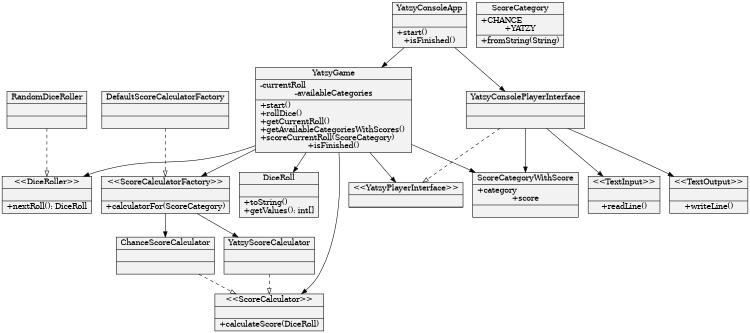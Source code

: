 digraph end_when_no_categories_green {
size="5,5"
node[shape=record,style=filled,fillcolor=gray95]

1[label = "{YatzyConsoleApp||+start()\l+isFinished()}"]
2[label = "{\<\<TextInput\>\>||+readLine()}"]
3[label = "{\<\<TextOutput\>\>||+writeLine()}"]
4[label = "{\<\<DiceRoller\>\>||+nextRoll(): DiceRoll}"]
5[label = "{DiceRoll||+toString()\l+getValues(): int[]}"]
7[label = "{RandomDiceRoller||}"]
8[label = "{ScoreCategory|+CHANCE\l+YATZY|+fromString(String)}"]
9[label = "{\<\<ScoreCalculatorFactory\>\>||+calculatorFor(ScoreCategory)}"]
10[label = "{YatzyScoreCalculator||}"]
11[label = "{ChanceScoreCalculator||}"]
12[label = "{DefaultScoreCalculatorFactory||}"]
13[label = "{\<\<ScoreCalculator\>\>||+calculateScore(DiceRoll)}"]
14[label = "{YatzyGame|
    -currentRoll\l-availableCategories|
    +start()
    \l+rollDice()
    \l+getCurrentRoll()
    \l+getAvailableCategoriesWithScores()
    \l+scoreCurrentRoll(ScoreCategory)
    \l+isFinished()}"]
15[label = "{\<\<YatzyPlayerInterface\>\>||
    showPlayerRolled(DiceRoll)
    \lshowAvailableCategories(List<ScoreCategoryWithScore>)
    \lpromptForCategoryInput(): ScoreCategory
    \lshowPlayerScore()}"]
16[label = "{YatzyConsolePlayerInterface||}"]
17[label = "{ScoreCategoryWithScore|+category\l+score|}"]

1->14
1->16
7->4 [style=dashed,arrowhead=onormal]
9->10
9->11
12->9 [style=dashed,arrowhead=onormal]
10->13 [style=dashed,arrowhead=onormal]
11->13 [style=dashed,arrowhead=onormal]
14->4
14->5
14->9
14->13
14->15
14->17
16->2
16->3
16->15 [style=dashed,arrowhead=onormal]
16->17
}
